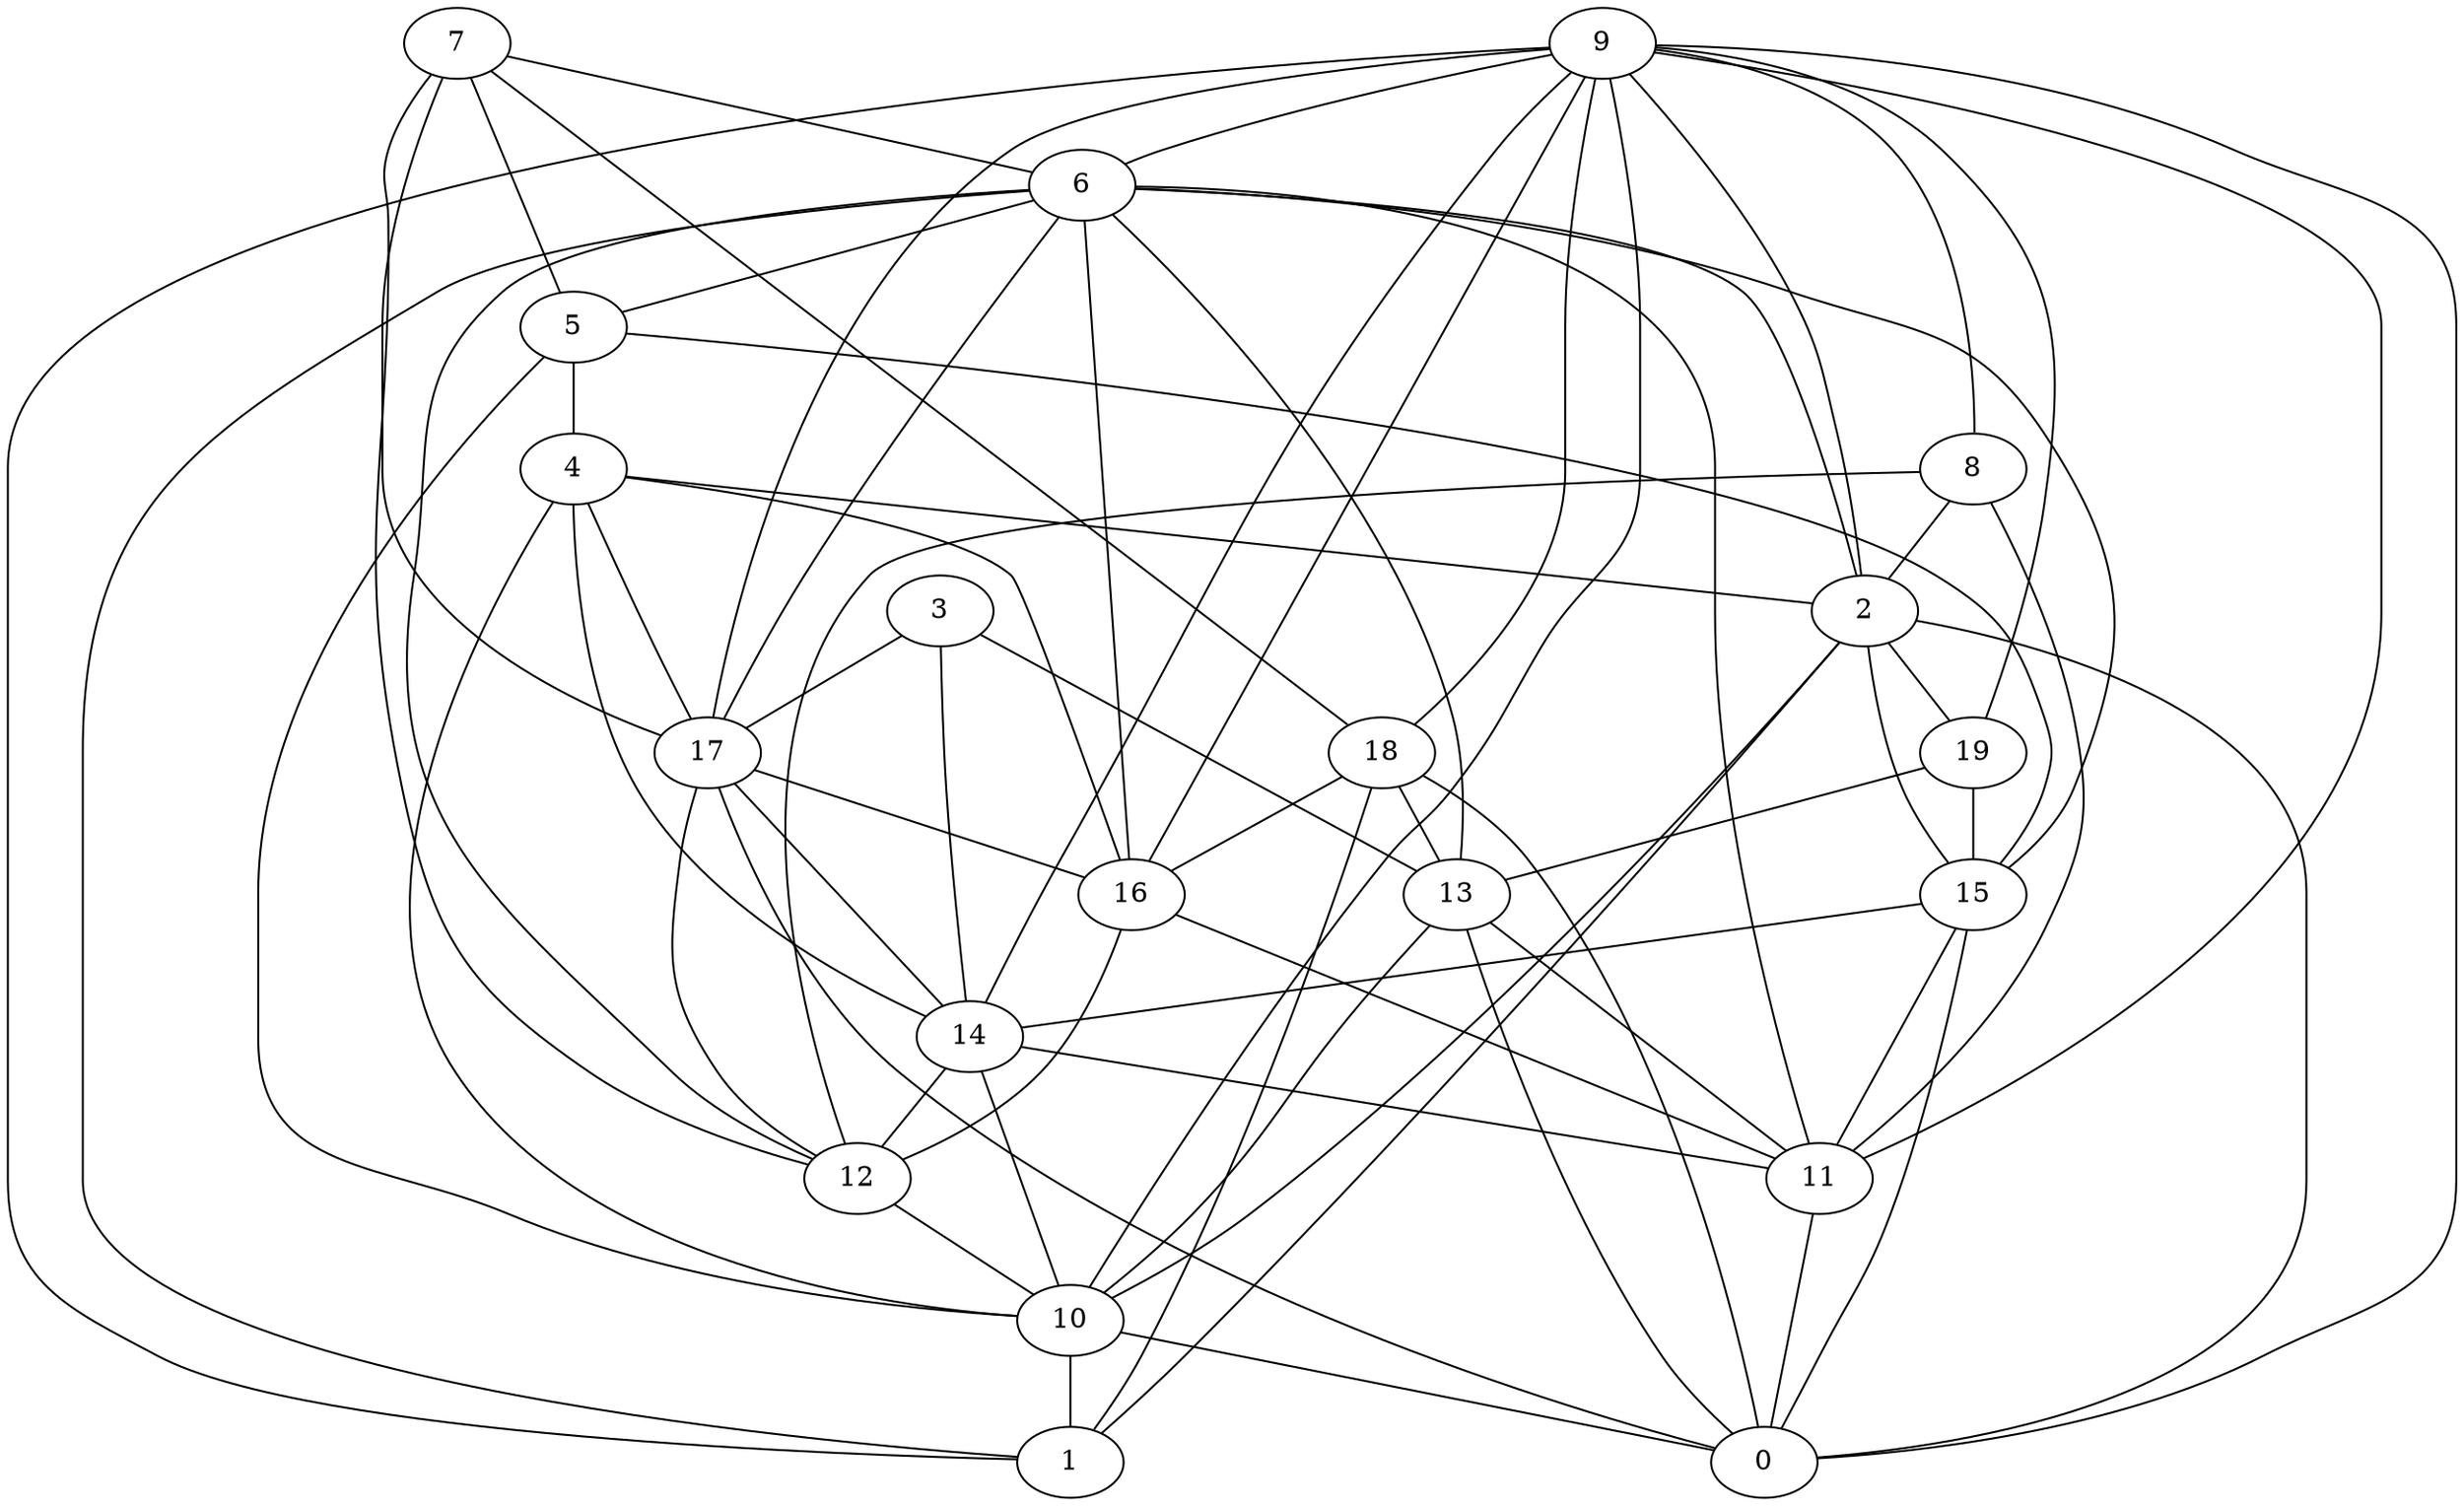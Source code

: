 digraph GG_graph {

subgraph G_graph {
edge [color = black]
"4" -> "2" [dir = none]
"4" -> "17" [dir = none]
"5" -> "15" [dir = none]
"5" -> "10" [dir = none]
"5" -> "4" [dir = none]
"12" -> "10" [dir = none]
"8" -> "12" [dir = none]
"8" -> "2" [dir = none]
"3" -> "17" [dir = none]
"3" -> "14" [dir = none]
"3" -> "13" [dir = none]
"16" -> "12" [dir = none]
"16" -> "11" [dir = none]
"2" -> "19" [dir = none]
"2" -> "15" [dir = none]
"2" -> "10" [dir = none]
"2" -> "0" [dir = none]
"2" -> "1" [dir = none]
"7" -> "6" [dir = none]
"7" -> "18" [dir = none]
"7" -> "5" [dir = none]
"7" -> "12" [dir = none]
"17" -> "14" [dir = none]
"17" -> "16" [dir = none]
"17" -> "12" [dir = none]
"17" -> "0" [dir = none]
"10" -> "0" [dir = none]
"10" -> "1" [dir = none]
"15" -> "14" [dir = none]
"13" -> "11" [dir = none]
"13" -> "10" [dir = none]
"13" -> "0" [dir = none]
"9" -> "8" [dir = none]
"9" -> "16" [dir = none]
"9" -> "14" [dir = none]
"9" -> "11" [dir = none]
"9" -> "6" [dir = none]
"9" -> "0" [dir = none]
"9" -> "19" [dir = none]
"9" -> "2" [dir = none]
"9" -> "18" [dir = none]
"9" -> "1" [dir = none]
"19" -> "13" [dir = none]
"6" -> "11" [dir = none]
"6" -> "13" [dir = none]
"6" -> "16" [dir = none]
"6" -> "5" [dir = none]
"6" -> "1" [dir = none]
"6" -> "17" [dir = none]
"6" -> "12" [dir = none]
"6" -> "2" [dir = none]
"6" -> "15" [dir = none]
"18" -> "1" [dir = none]
"18" -> "16" [dir = none]
"18" -> "13" [dir = none]
"14" -> "12" [dir = none]
"14" -> "10" [dir = none]
"4" -> "16" [dir = none]
"4" -> "10" [dir = none]
"14" -> "11" [dir = none]
"19" -> "15" [dir = none]
"18" -> "0" [dir = none]
"15" -> "0" [dir = none]
"9" -> "10" [dir = none]
"9" -> "17" [dir = none]
"15" -> "11" [dir = none]
"7" -> "17" [dir = none]
"4" -> "14" [dir = none]
"11" -> "0" [dir = none]
"8" -> "11" [dir = none]
}

}
